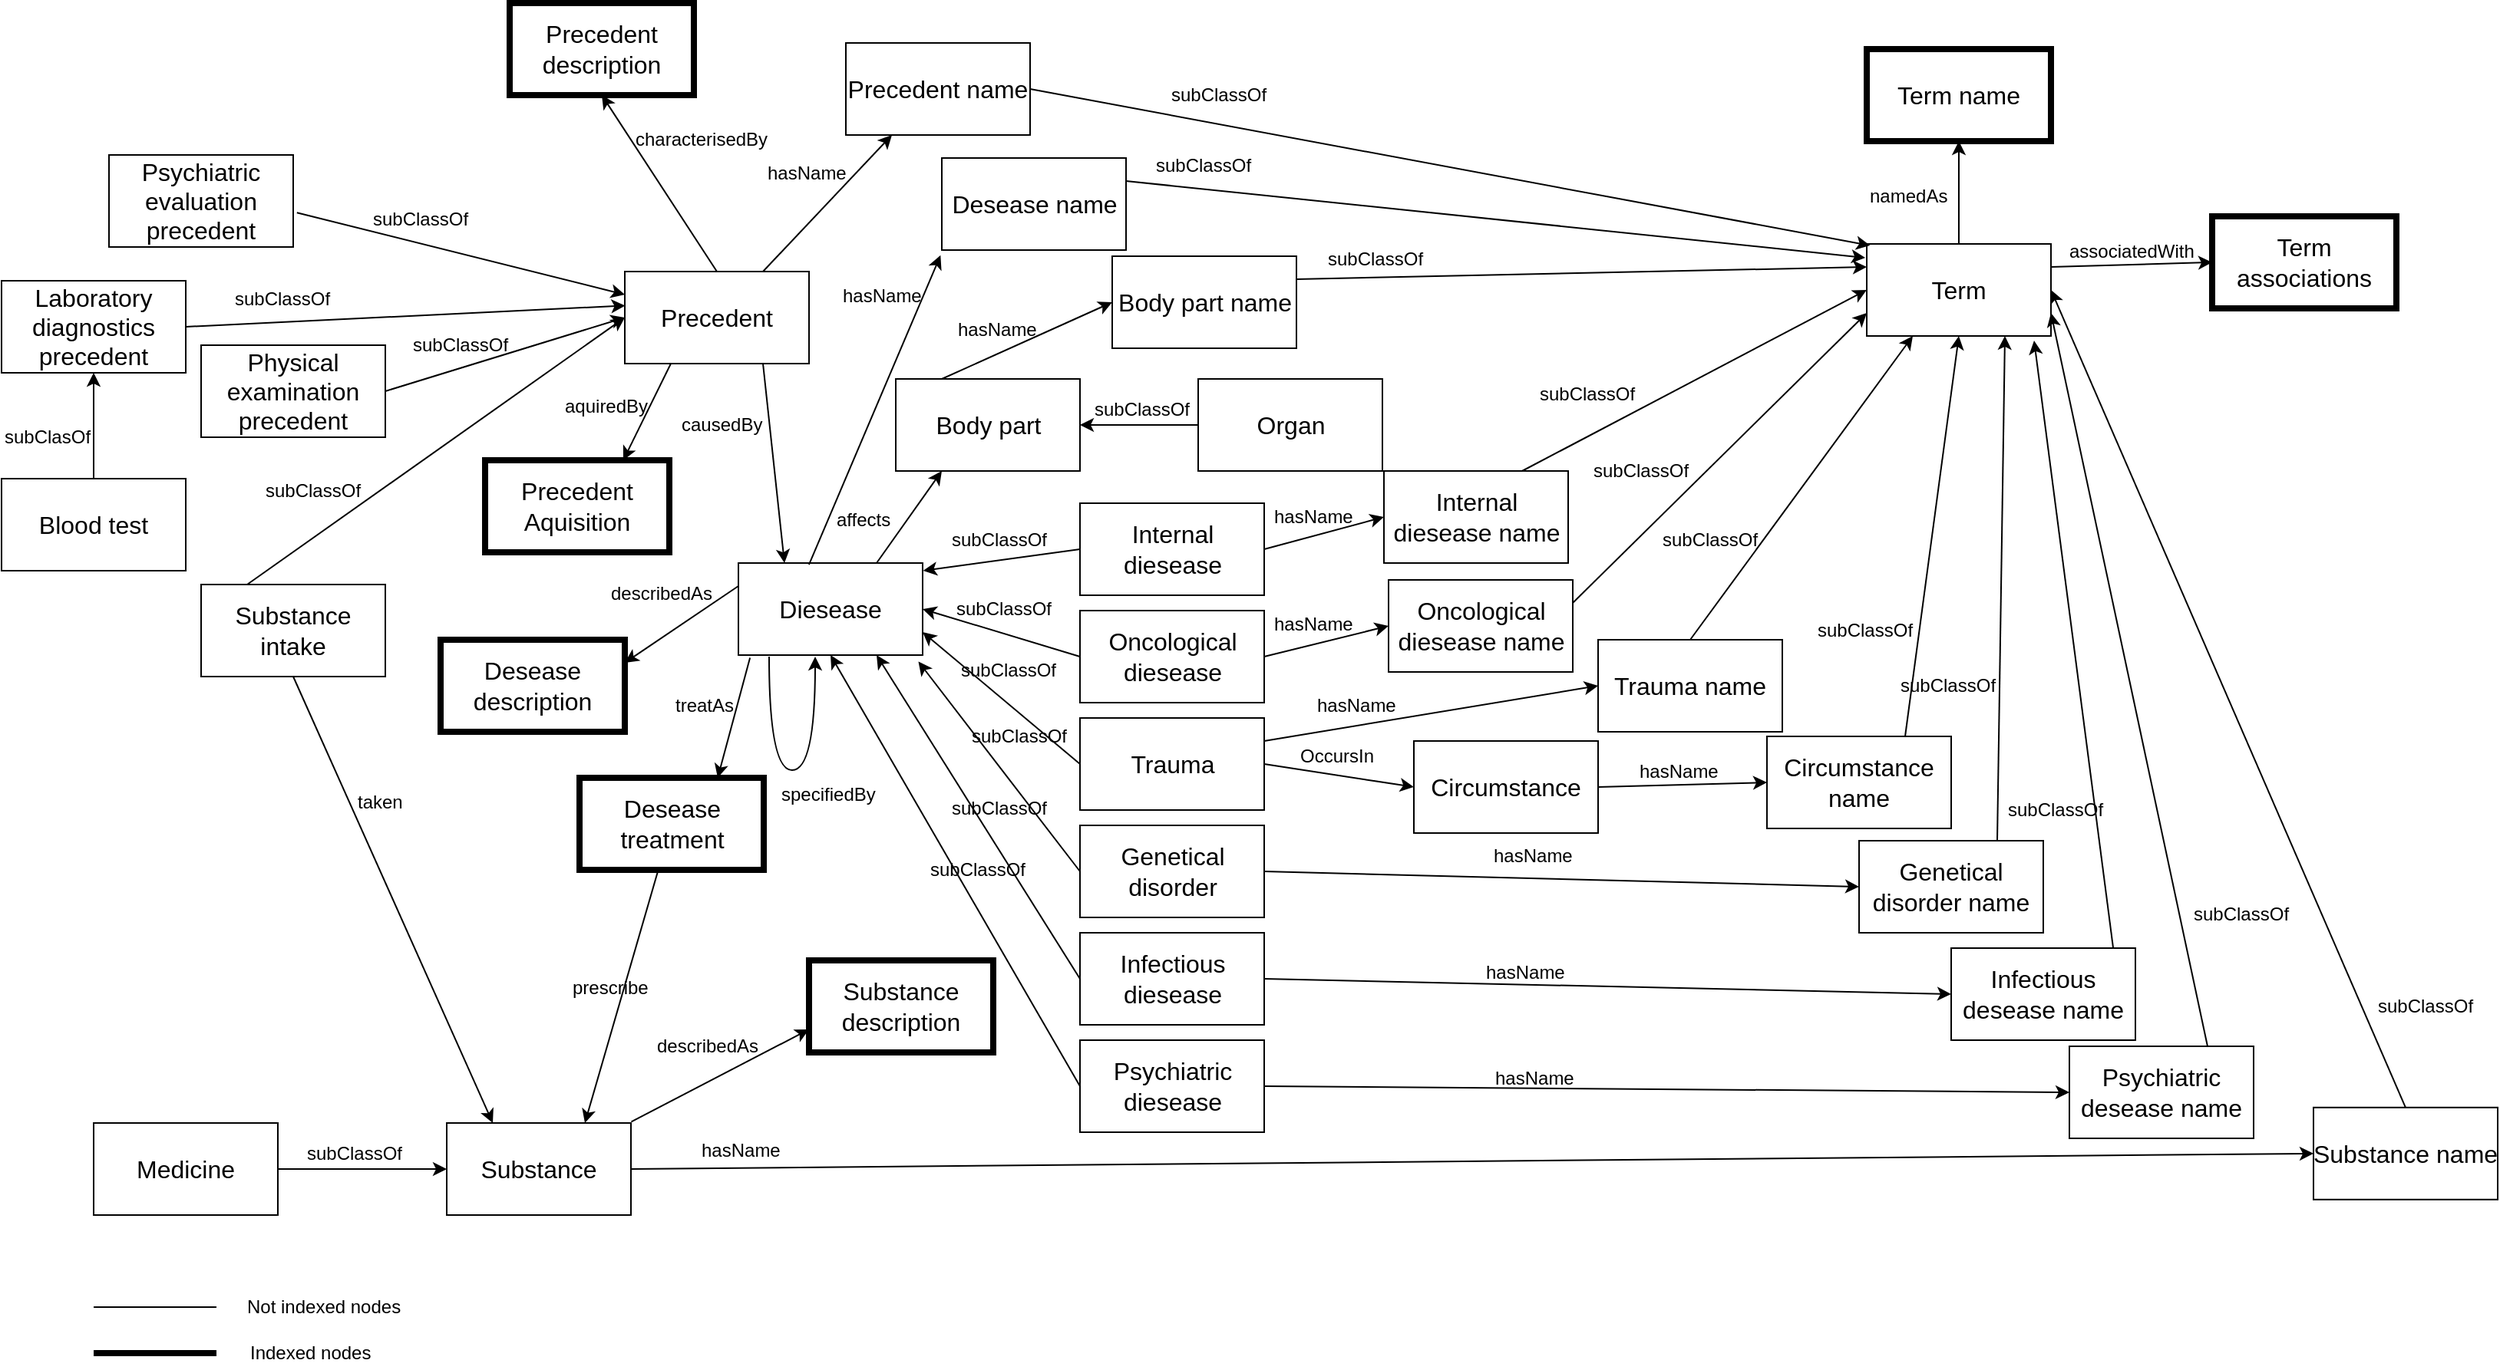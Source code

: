 <mxfile userAgent="Mozilla/5.0 (Windows NT 10.0; Win64; x64) AppleWebKit/537.36 (KHTML, like Gecko) Chrome/65.0.333.181 Safari/537.36" version="8.5.13" editor="www.draw.io" type="device"><diagram id="bc35490a-12e5-4a77-37b6-b48af3b06c4a" name="Page-1"><mxGraphModel dx="1046" dy="1813" grid="1" gridSize="10" guides="1" tooltips="1" connect="1" arrows="1" fold="1" page="1" pageScale="1" pageWidth="827" pageHeight="1169" background="#ffffff" math="0" shadow="0"><root><mxCell id="0"/><mxCell id="1" parent="0"/><mxCell id="2" value="&lt;font style=&quot;font-size: 16px&quot;&gt;Diesease&lt;/font&gt;" style="rounded=0;whiteSpace=wrap;html=1;" parent="1" vertex="1"><mxGeometry x="540" y="15" width="120" height="60" as="geometry"/></mxCell><mxCell id="4" value="&lt;font style=&quot;font-size: 16px&quot;&gt;Body part&lt;/font&gt;" style="rounded=0;whiteSpace=wrap;html=1;" parent="1" vertex="1"><mxGeometry x="642.5" y="-105" width="120" height="60" as="geometry"/></mxCell><mxCell id="5" value="&lt;font style=&quot;font-size: 16px&quot;&gt;Organ&lt;/font&gt;" style="rounded=0;whiteSpace=wrap;html=1;" parent="1" vertex="1"><mxGeometry x="839.5" y="-105" width="120" height="60" as="geometry"/></mxCell><mxCell id="7" value="subClassOf" style="text;html=1;strokeColor=none;fillColor=none;align=center;verticalAlign=middle;whiteSpace=wrap;rounded=0;" parent="1" vertex="1"><mxGeometry x="782.5" y="-95" width="40" height="20" as="geometry"/></mxCell><mxCell id="9" value="&lt;font style=&quot;font-size: 16px&quot;&gt;Internal diesease&lt;/font&gt;" style="rounded=0;whiteSpace=wrap;html=1;" parent="1" vertex="1"><mxGeometry x="762.5" y="-24" width="120" height="60" as="geometry"/></mxCell><mxCell id="11" value="&lt;font style=&quot;font-size: 16px&quot;&gt;Oncological diesease&lt;/font&gt;" style="rounded=0;whiteSpace=wrap;html=1;" parent="1" vertex="1"><mxGeometry x="762.5" y="46" width="120" height="60" as="geometry"/></mxCell><mxCell id="12" value="&lt;font style=&quot;font-size: 16px&quot;&gt;Trauma&lt;/font&gt;" style="rounded=0;whiteSpace=wrap;html=1;" parent="1" vertex="1"><mxGeometry x="762.5" y="116" width="120" height="60" as="geometry"/></mxCell><mxCell id="13" value="&lt;font style=&quot;font-size: 16px&quot;&gt;Genetical disorder&lt;/font&gt;" style="rounded=0;whiteSpace=wrap;html=1;" parent="1" vertex="1"><mxGeometry x="762.5" y="186" width="120" height="60" as="geometry"/></mxCell><mxCell id="14" value="&lt;font style=&quot;font-size: 16px&quot;&gt;Infectious diesease&lt;/font&gt;" style="rounded=0;whiteSpace=wrap;html=1;" parent="1" vertex="1"><mxGeometry x="762.5" y="256" width="120" height="60" as="geometry"/></mxCell><mxCell id="15" value="&lt;font style=&quot;font-size: 16px&quot;&gt;Psychiatric diesease&lt;/font&gt;" style="rounded=0;whiteSpace=wrap;html=1;" parent="1" vertex="1"><mxGeometry x="762.5" y="326" width="120" height="60" as="geometry"/></mxCell><mxCell id="16" value="" style="endArrow=classic;html=1;exitX=0;exitY=0.5;entryX=1.003;entryY=0.083;entryPerimeter=0;" parent="1" source="9" target="2" edge="1"><mxGeometry width="50" height="50" relative="1" as="geometry"><mxPoint x="632.5" y="56" as="sourcePoint"/><mxPoint x="612.5" y="146" as="targetPoint"/></mxGeometry></mxCell><mxCell id="17" value="" style="endArrow=classic;html=1;exitX=0;exitY=0.5;entryX=1;entryY=0.5;" parent="1" source="11" target="2" edge="1"><mxGeometry width="50" height="50" relative="1" as="geometry"><mxPoint x="672.5" y="266" as="sourcePoint"/><mxPoint x="666.5" y="148" as="targetPoint"/></mxGeometry></mxCell><mxCell id="18" value="" style="endArrow=classic;html=1;exitX=0;exitY=0.5;entryX=1;entryY=0.75;" parent="1" source="12" target="2" edge="1"><mxGeometry width="50" height="50" relative="1" as="geometry"><mxPoint x="692.5" y="286" as="sourcePoint"/><mxPoint x="682.5" y="161" as="targetPoint"/></mxGeometry></mxCell><mxCell id="19" value="" style="endArrow=classic;html=1;exitX=0;exitY=0.5;entryX=0.977;entryY=1.07;entryPerimeter=0;" parent="1" source="13" target="2" edge="1"><mxGeometry width="50" height="50" relative="1" as="geometry"><mxPoint x="652.5" y="296" as="sourcePoint"/><mxPoint x="682.5" y="176" as="targetPoint"/></mxGeometry></mxCell><mxCell id="20" value="" style="endArrow=classic;html=1;exitX=0;exitY=0.5;entryX=0.75;entryY=1;" parent="1" source="14" target="2" edge="1"><mxGeometry width="50" height="50" relative="1" as="geometry"><mxPoint x="602.5" y="316" as="sourcePoint"/><mxPoint x="652.5" y="206" as="targetPoint"/></mxGeometry></mxCell><mxCell id="21" value="" style="endArrow=classic;html=1;exitX=0;exitY=0.5;entryX=0.5;entryY=1;" parent="1" source="15" target="2" edge="1"><mxGeometry width="50" height="50" relative="1" as="geometry"><mxPoint x="612.5" y="356" as="sourcePoint"/><mxPoint x="622.5" y="206" as="targetPoint"/></mxGeometry></mxCell><mxCell id="22" value="subClassOf" style="text;html=1;strokeColor=none;fillColor=none;align=center;verticalAlign=middle;whiteSpace=wrap;rounded=0;" parent="1" vertex="1"><mxGeometry x="675.5" y="205" width="40" height="20" as="geometry"/></mxCell><mxCell id="23" value="subClassOf" style="text;html=1;strokeColor=none;fillColor=none;align=center;verticalAlign=middle;whiteSpace=wrap;rounded=0;" parent="1" vertex="1"><mxGeometry x="690" y="-10" width="40" height="20" as="geometry"/></mxCell><mxCell id="24" value="subClassOf" style="text;html=1;strokeColor=none;fillColor=none;align=center;verticalAlign=middle;whiteSpace=wrap;rounded=0;" parent="1" vertex="1"><mxGeometry x="692.5" y="35" width="40" height="20" as="geometry"/></mxCell><mxCell id="25" value="subClassOf" style="text;html=1;strokeColor=none;fillColor=none;align=center;verticalAlign=middle;whiteSpace=wrap;rounded=0;" parent="1" vertex="1"><mxGeometry x="695.5" y="75" width="40" height="20" as="geometry"/></mxCell><mxCell id="26" value="subClassOf" style="text;html=1;strokeColor=none;fillColor=none;align=center;verticalAlign=middle;whiteSpace=wrap;rounded=0;" parent="1" vertex="1"><mxGeometry x="702.5" y="118" width="40" height="20" as="geometry"/></mxCell><mxCell id="27" value="subClassOf" style="text;html=1;strokeColor=none;fillColor=none;align=center;verticalAlign=middle;whiteSpace=wrap;rounded=0;" parent="1" vertex="1"><mxGeometry x="690" y="165" width="40" height="20" as="geometry"/></mxCell><mxCell id="33" value="" style="endArrow=classic;html=1;exitX=0.75;exitY=0;entryX=0.25;entryY=1;" parent="1" source="2" target="4" edge="1"><mxGeometry width="50" height="50" relative="1" as="geometry"><mxPoint x="460" y="150" as="sourcePoint"/><mxPoint x="690" y="-80" as="targetPoint"/></mxGeometry></mxCell><mxCell id="34" value="affects" style="text;html=1;resizable=0;points=[];autosize=1;align=left;verticalAlign=top;spacingTop=-4;" parent="1" vertex="1"><mxGeometry x="601.5" y="-23" width="50" height="20" as="geometry"/></mxCell><mxCell id="35" value="" style="endArrow=classic;html=1;exitX=0;exitY=0.5;entryX=1;entryY=0.5;" parent="1" source="5" target="4" edge="1"><mxGeometry width="50" height="50" relative="1" as="geometry"><mxPoint x="770" y="-20" as="sourcePoint"/><mxPoint x="820" y="-70" as="targetPoint"/></mxGeometry></mxCell><mxCell id="36" value="&lt;span style=&quot;font-size: 16px&quot;&gt;Precedent&lt;/span&gt;" style="rounded=0;whiteSpace=wrap;html=1;" parent="1" vertex="1"><mxGeometry x="466" y="-175" width="120" height="60" as="geometry"/></mxCell><mxCell id="37" value="" style="endArrow=classic;html=1;exitX=0.75;exitY=1;entryX=0.25;entryY=0;" parent="1" source="36" target="2" edge="1"><mxGeometry width="50" height="50" relative="1" as="geometry"><mxPoint x="510" y="100" as="sourcePoint"/><mxPoint x="460" y="150" as="targetPoint"/></mxGeometry></mxCell><mxCell id="38" value="causedBy" style="text;html=1;resizable=0;points=[];autosize=1;align=left;verticalAlign=top;spacingTop=-4;" parent="1" vertex="1"><mxGeometry x="501" y="-85" width="70" height="20" as="geometry"/></mxCell><mxCell id="39" value="&lt;span style=&quot;font-size: 16px&quot;&gt;Physical examination precedent&lt;/span&gt;" style="rounded=0;whiteSpace=wrap;html=1;" parent="1" vertex="1"><mxGeometry x="190" y="-127" width="120" height="60" as="geometry"/></mxCell><mxCell id="40" value="" style="endArrow=classic;html=1;exitX=0.25;exitY=1;entryX=0.75;entryY=0;" parent="1" source="36" target="78" edge="1"><mxGeometry width="50" height="50" relative="1" as="geometry"><mxPoint x="445.571" y="-298.571" as="sourcePoint"/><mxPoint x="445" y="-259" as="targetPoint"/></mxGeometry></mxCell><mxCell id="41" value="subClassOf" style="text;html=1;resizable=0;points=[];autosize=1;align=left;verticalAlign=top;spacingTop=-4;" parent="1" vertex="1"><mxGeometry x="230" y="-42" width="80" height="20" as="geometry"/></mxCell><mxCell id="42" value="&lt;span style=&quot;font-size: 16px&quot;&gt;Laboratory diagnostics precedent&lt;/span&gt;" style="rounded=0;whiteSpace=wrap;html=1;" parent="1" vertex="1"><mxGeometry x="60" y="-169" width="120" height="60" as="geometry"/></mxCell><mxCell id="43" value="" style="endArrow=classic;html=1;exitX=1;exitY=0.5;entryX=0.002;entryY=0.37;entryPerimeter=0;" parent="1" source="42" target="36" edge="1"><mxGeometry width="50" height="50" relative="1" as="geometry"><mxPoint x="625" y="-367" as="sourcePoint"/><mxPoint x="170" y="-150" as="targetPoint"/></mxGeometry></mxCell><mxCell id="44" value="aquiredBy" style="text;html=1;resizable=0;points=[];autosize=1;align=left;verticalAlign=top;spacingTop=-4;" parent="1" vertex="1"><mxGeometry x="425" y="-97" width="70" height="20" as="geometry"/></mxCell><mxCell id="45" value="&lt;span style=&quot;font-size: 16px&quot;&gt;Psychiatric evaluation precedent&lt;/span&gt;" style="rounded=0;whiteSpace=wrap;html=1;" parent="1" vertex="1"><mxGeometry x="130" y="-251" width="120" height="60" as="geometry"/></mxCell><mxCell id="46" value="subClassOf" style="text;html=1;resizable=0;points=[];autosize=1;align=left;verticalAlign=top;spacingTop=-4;" parent="1" vertex="1"><mxGeometry x="300" y="-219" width="80" height="20" as="geometry"/></mxCell><mxCell id="47" value="" style="endArrow=classic;html=1;exitX=1.02;exitY=0.627;exitPerimeter=0;entryX=0;entryY=0.25;" parent="1" source="45" target="36" edge="1"><mxGeometry width="50" height="50" relative="1" as="geometry"><mxPoint x="695" y="-175" as="sourcePoint"/><mxPoint x="280" y="-249" as="targetPoint"/></mxGeometry></mxCell><mxCell id="48" value="&lt;span style=&quot;font-size: 16px&quot;&gt;Blood test&lt;/span&gt;" style="rounded=0;whiteSpace=wrap;html=1;" parent="1" vertex="1"><mxGeometry x="60" y="-40" width="120" height="60" as="geometry"/></mxCell><mxCell id="49" value="" style="endArrow=classic;html=1;exitX=0.5;exitY=0;entryX=0.5;entryY=1;" parent="1" source="48" target="42" edge="1"><mxGeometry width="50" height="50" relative="1" as="geometry"><mxPoint x="290.5" y="-308" as="sourcePoint"/><mxPoint x="350.5" y="-358" as="targetPoint"/></mxGeometry></mxCell><mxCell id="50" value="subClasOf" style="text;html=1;resizable=0;points=[];autosize=1;align=left;verticalAlign=top;spacingTop=-4;" parent="1" vertex="1"><mxGeometry x="60" y="-77" width="70" height="20" as="geometry"/></mxCell><mxCell id="53" value="&lt;font style=&quot;font-size: 16px&quot;&gt;Desease description&lt;/font&gt;" style="rounded=0;whiteSpace=wrap;html=1;strokeWidth=4;" parent="1" vertex="1"><mxGeometry x="346" y="65" width="120" height="60" as="geometry"/></mxCell><mxCell id="54" value="&lt;font style=&quot;font-size: 16px&quot;&gt;Desease treatment&lt;/font&gt;" style="rounded=0;whiteSpace=wrap;html=1;strokeWidth=4;" parent="1" vertex="1"><mxGeometry x="436.5" y="155" width="120" height="60" as="geometry"/></mxCell><mxCell id="55" value="&lt;span style=&quot;font-size: 16px&quot;&gt;Substance intake&lt;/span&gt;" style="rounded=0;whiteSpace=wrap;html=1;" parent="1" vertex="1"><mxGeometry x="190" y="29" width="120" height="60" as="geometry"/></mxCell><mxCell id="56" value="" style="endArrow=classic;html=1;exitX=0.25;exitY=0;entryX=0;entryY=0.5;" parent="1" source="55" target="36" edge="1"><mxGeometry width="50" height="50" relative="1" as="geometry"><mxPoint x="530" y="-171" as="sourcePoint"/><mxPoint x="220" y="-70" as="targetPoint"/></mxGeometry></mxCell><mxCell id="57" value="subClassOf" style="text;html=1;resizable=0;points=[];autosize=1;align=left;verticalAlign=top;spacingTop=-4;" parent="1" vertex="1"><mxGeometry x="326" y="-137" width="80" height="20" as="geometry"/></mxCell><mxCell id="58" value="" style="endArrow=classic;html=1;entryX=0.75;entryY=0;exitX=0.063;exitY=1.03;exitPerimeter=0;" parent="1" source="2" target="54" edge="1"><mxGeometry width="50" height="50" relative="1" as="geometry"><mxPoint x="500" y="150" as="sourcePoint"/><mxPoint x="550" y="100" as="targetPoint"/></mxGeometry></mxCell><mxCell id="59" value="treatAs" style="text;html=1;resizable=0;points=[];autosize=1;align=left;verticalAlign=top;spacingTop=-4;" parent="1" vertex="1"><mxGeometry x="496.5" y="98" width="50" height="20" as="geometry"/></mxCell><mxCell id="60" value="&lt;span style=&quot;font-size: 16px&quot;&gt;Substance&lt;/span&gt;" style="rounded=0;whiteSpace=wrap;html=1;" parent="1" vertex="1"><mxGeometry x="350" y="380" width="120" height="60" as="geometry"/></mxCell><mxCell id="62" value="" style="endArrow=classic;html=1;entryX=0.75;entryY=0;" parent="1" source="54" target="60" edge="1"><mxGeometry width="50" height="50" relative="1" as="geometry"><mxPoint x="340" y="180" as="sourcePoint"/><mxPoint x="393" y="124" as="targetPoint"/></mxGeometry></mxCell><mxCell id="63" value="prescribe" style="text;html=1;resizable=0;points=[];autosize=1;align=left;verticalAlign=top;spacingTop=-4;" parent="1" vertex="1"><mxGeometry x="430" y="282" width="60" height="20" as="geometry"/></mxCell><mxCell id="64" value="" style="endArrow=classic;html=1;exitX=0.5;exitY=1;entryX=0.25;entryY=0;" parent="1" source="55" target="60" edge="1"><mxGeometry width="50" height="50" relative="1" as="geometry"><mxPoint x="140" y="-190" as="sourcePoint"/><mxPoint x="190" y="-240" as="targetPoint"/></mxGeometry></mxCell><mxCell id="65" value="taken" style="text;html=1;resizable=0;points=[];autosize=1;align=left;verticalAlign=top;spacingTop=-4;" parent="1" vertex="1"><mxGeometry x="290" y="161" width="40" height="20" as="geometry"/></mxCell><mxCell id="66" value="&lt;span style=&quot;font-size: 16px&quot;&gt;Medicine&lt;/span&gt;" style="rounded=0;whiteSpace=wrap;html=1;" parent="1" vertex="1"><mxGeometry x="120" y="380" width="120" height="60" as="geometry"/></mxCell><mxCell id="68" value="" style="endArrow=classic;html=1;exitX=1;exitY=0.5;entryX=0;entryY=0.5;" parent="1" source="66" target="60" edge="1"><mxGeometry width="50" height="50" relative="1" as="geometry"><mxPoint x="273" y="534" as="sourcePoint"/><mxPoint x="323" y="484" as="targetPoint"/></mxGeometry></mxCell><mxCell id="69" value="subClassOf" style="text;html=1;strokeColor=none;fillColor=none;align=center;verticalAlign=middle;whiteSpace=wrap;rounded=0;" parent="1" vertex="1"><mxGeometry x="270" y="390" width="40" height="20" as="geometry"/></mxCell><mxCell id="72" value="" style="endArrow=classic;html=1;exitX=0;exitY=0.25;entryX=1;entryY=0.25;" parent="1" source="2" target="53" edge="1"><mxGeometry width="50" height="50" relative="1" as="geometry"><mxPoint x="612.5" y="207" as="sourcePoint"/><mxPoint x="490" y="160" as="targetPoint"/></mxGeometry></mxCell><mxCell id="74" value="describedAs" style="text;html=1;resizable=0;points=[];autosize=1;align=left;verticalAlign=top;spacingTop=-4;" parent="1" vertex="1"><mxGeometry x="455" y="25" width="80" height="20" as="geometry"/></mxCell><mxCell id="75" value="&lt;span style=&quot;font-size: 16px&quot;&gt;Circumstance&lt;/span&gt;" style="rounded=0;whiteSpace=wrap;html=1;" parent="1" vertex="1"><mxGeometry x="980" y="131" width="120" height="60" as="geometry"/></mxCell><mxCell id="76" value="" style="endArrow=classic;html=1;exitX=1;exitY=0.5;entryX=0;entryY=0.5;" parent="1" source="12" target="75" edge="1"><mxGeometry width="50" height="50" relative="1" as="geometry"><mxPoint x="1002.5" y="251" as="sourcePoint"/><mxPoint x="1052.5" y="201" as="targetPoint"/></mxGeometry></mxCell><mxCell id="77" value="OccursIn" style="text;html=1;resizable=0;points=[];autosize=1;align=left;verticalAlign=top;spacingTop=-4;" parent="1" vertex="1"><mxGeometry x="903.5" y="131" width="60" height="20" as="geometry"/></mxCell><mxCell id="78" value="&lt;span style=&quot;font-size: 16px&quot;&gt;Precedent Aquisition&lt;/span&gt;" style="rounded=0;whiteSpace=wrap;html=1;strokeWidth=4;" parent="1" vertex="1"><mxGeometry x="375" y="-52" width="120" height="60" as="geometry"/></mxCell><mxCell id="79" value="" style="endArrow=classic;html=1;exitX=1;exitY=0.5;entryX=0;entryY=0.5;" parent="1" source="39" target="36" edge="1"><mxGeometry width="50" height="50" relative="1" as="geometry"><mxPoint x="520" y="-97" as="sourcePoint"/><mxPoint x="570" y="-147" as="targetPoint"/></mxGeometry></mxCell><mxCell id="80" value="subClassOf" style="text;html=1;resizable=0;points=[];autosize=1;align=left;verticalAlign=top;spacingTop=-4;" parent="1" vertex="1"><mxGeometry x="210" y="-167" width="80" height="20" as="geometry"/></mxCell><mxCell id="81" value="&lt;span style=&quot;font-size: 16px&quot;&gt;Term&lt;/span&gt;" style="rounded=0;whiteSpace=wrap;html=1;" parent="1" vertex="1"><mxGeometry x="1275" y="-193" width="120" height="60" as="geometry"/></mxCell><mxCell id="82" value="&lt;span style=&quot;font-size: 16px&quot;&gt;Term associations&lt;/span&gt;" style="rounded=0;whiteSpace=wrap;html=1;strokeWidth=4;" parent="1" vertex="1"><mxGeometry x="1500" y="-211" width="120" height="60" as="geometry"/></mxCell><mxCell id="83" value="" style="endArrow=classic;html=1;exitX=1;exitY=0.25;entryX=0;entryY=0.5;" parent="1" source="81" target="82" edge="1"><mxGeometry width="50" height="50" relative="1" as="geometry"><mxPoint x="1395" y="-19" as="sourcePoint"/><mxPoint x="1445" y="-69" as="targetPoint"/></mxGeometry></mxCell><mxCell id="84" value="&lt;span style=&quot;font-size: 16px&quot;&gt;Term name&lt;/span&gt;" style="rounded=0;whiteSpace=wrap;html=1;labelBackgroundColor=none;strokeWidth=4;" parent="1" vertex="1"><mxGeometry x="1275" y="-320" width="120" height="60" as="geometry"/></mxCell><mxCell id="85" value="associatedWith" style="text;html=1;resizable=0;points=[];autosize=1;align=left;verticalAlign=top;spacingTop=-4;" parent="1" vertex="1"><mxGeometry x="1405" y="-198" width="100" height="20" as="geometry"/></mxCell><mxCell id="86" value="" style="endArrow=classic;html=1;exitX=0.5;exitY=0;entryX=0.5;entryY=1;" parent="1" source="81" target="84" edge="1"><mxGeometry width="50" height="50" relative="1" as="geometry"><mxPoint x="1345" y="-39" as="sourcePoint"/><mxPoint x="1435" y="-219" as="targetPoint"/></mxGeometry></mxCell><mxCell id="87" value="namedAs&lt;br&gt;" style="text;html=1;resizable=0;points=[];autosize=1;align=left;verticalAlign=top;spacingTop=-4;" parent="1" vertex="1"><mxGeometry x="1275" y="-234" width="70" height="20" as="geometry"/></mxCell><mxCell id="88" value="&lt;span style=&quot;font-size: 16px&quot;&gt;Precedent name&lt;/span&gt;" style="rounded=0;whiteSpace=wrap;html=1;" parent="1" vertex="1"><mxGeometry x="610" y="-324" width="120" height="60" as="geometry"/></mxCell><mxCell id="89" value="&lt;span style=&quot;font-size: 16px&quot;&gt;Desease name&lt;/span&gt;" style="rounded=0;whiteSpace=wrap;html=1;" parent="1" vertex="1"><mxGeometry x="672.5" y="-249" width="120" height="60" as="geometry"/></mxCell><mxCell id="90" value="&lt;span style=&quot;font-size: 16px&quot;&gt;Body part name&lt;/span&gt;" style="rounded=0;whiteSpace=wrap;html=1;" parent="1" vertex="1"><mxGeometry x="783.5" y="-185" width="120" height="60" as="geometry"/></mxCell><mxCell id="91" value="" style="endArrow=classic;html=1;exitX=0.75;exitY=0;entryX=0.25;entryY=1;" parent="1" source="36" target="88" edge="1"><mxGeometry width="50" height="50" relative="1" as="geometry"><mxPoint x="590" y="-180" as="sourcePoint"/><mxPoint x="640" y="-230" as="targetPoint"/></mxGeometry></mxCell><mxCell id="92" value="hasName" style="text;html=1;resizable=0;points=[];autosize=1;align=left;verticalAlign=top;spacingTop=-4;" parent="1" vertex="1"><mxGeometry x="556.5" y="-249" width="70" height="20" as="geometry"/></mxCell><mxCell id="93" value="" style="endArrow=classic;html=1;exitX=0.383;exitY=0.017;entryX=-0.007;entryY=1.057;exitPerimeter=0;entryPerimeter=0;" parent="1" source="2" target="89" edge="1"><mxGeometry width="50" height="50" relative="1" as="geometry"><mxPoint x="610" y="-90" as="sourcePoint"/><mxPoint x="660" y="-140" as="targetPoint"/></mxGeometry></mxCell><mxCell id="94" value="hasName" style="text;html=1;resizable=0;points=[];autosize=1;align=left;verticalAlign=top;spacingTop=-4;" parent="1" vertex="1"><mxGeometry x="605.5" y="-169" width="70" height="20" as="geometry"/></mxCell><mxCell id="95" value="" style="endArrow=classic;html=1;exitX=0.25;exitY=0;entryX=0;entryY=0.5;" parent="1" source="4" target="90" edge="1"><mxGeometry width="50" height="50" relative="1" as="geometry"><mxPoint x="640" y="-120" as="sourcePoint"/><mxPoint x="690" y="-170" as="targetPoint"/></mxGeometry></mxCell><mxCell id="96" value="hasName" style="text;html=1;resizable=0;points=[];autosize=1;align=left;verticalAlign=top;spacingTop=-4;" parent="1" vertex="1"><mxGeometry x="681" y="-147" width="70" height="20" as="geometry"/></mxCell><mxCell id="97" value="&lt;span style=&quot;font-size: 16px&quot;&gt;Substance&amp;nbsp;name&lt;/span&gt;" style="rounded=0;whiteSpace=wrap;html=1;strokeWidth=1;" parent="1" vertex="1"><mxGeometry x="1566" y="369.9" width="120" height="60" as="geometry"/></mxCell><mxCell id="98" value="" style="endArrow=classic;html=1;exitX=1;exitY=0.5;entryX=0;entryY=0.5;" parent="1" source="60" target="97" edge="1"><mxGeometry width="50" height="50" relative="1" as="geometry"><mxPoint x="373" y="-136" as="sourcePoint"/><mxPoint x="423" y="-186" as="targetPoint"/></mxGeometry></mxCell><mxCell id="100" value="&lt;span style=&quot;font-size: 16px&quot;&gt;Internal diesease name&lt;/span&gt;" style="rounded=0;whiteSpace=wrap;html=1;" parent="1" vertex="1"><mxGeometry x="960.5" y="-45" width="120" height="60" as="geometry"/></mxCell><mxCell id="101" value="&lt;span style=&quot;font-size: 16px&quot;&gt;Oncological diesease name&lt;br&gt;&lt;/span&gt;" style="rounded=0;whiteSpace=wrap;html=1;" parent="1" vertex="1"><mxGeometry x="963.5" y="26" width="120" height="60" as="geometry"/></mxCell><mxCell id="102" value="&lt;span style=&quot;font-size: 16px&quot;&gt;Trauma name&lt;/span&gt;" style="rounded=0;whiteSpace=wrap;html=1;" parent="1" vertex="1"><mxGeometry x="1100" y="65" width="120" height="60" as="geometry"/></mxCell><mxCell id="103" value="&lt;span style=&quot;font-size: 16px&quot;&gt;Circumstance name&lt;br&gt;&lt;/span&gt;" style="rounded=0;whiteSpace=wrap;html=1;" parent="1" vertex="1"><mxGeometry x="1210" y="128" width="120" height="60" as="geometry"/></mxCell><mxCell id="104" value="&lt;span style=&quot;font-size: 16px&quot;&gt;Genetical disorder name&lt;/span&gt;" style="rounded=0;whiteSpace=wrap;html=1;strokeWidth=1;" parent="1" vertex="1"><mxGeometry x="1270" y="196" width="120" height="60" as="geometry"/></mxCell><mxCell id="105" value="&lt;span style=&quot;font-size: 16px&quot;&gt;Infectious desease name&lt;/span&gt;" style="rounded=0;whiteSpace=wrap;html=1;strokeWidth=1;" parent="1" vertex="1"><mxGeometry x="1330" y="266" width="120" height="60" as="geometry"/></mxCell><mxCell id="106" value="&lt;span style=&quot;font-size: 16px&quot;&gt;Psychiatric desease name&lt;/span&gt;" style="rounded=0;whiteSpace=wrap;html=1;strokeWidth=1;" parent="1" vertex="1"><mxGeometry x="1407" y="330" width="120" height="60" as="geometry"/></mxCell><mxCell id="107" value="subClassOf" style="text;html=1;resizable=0;points=[];autosize=1;align=left;verticalAlign=top;spacingTop=-4;" parent="1" vertex="1"><mxGeometry x="819.5" y="-300" width="80" height="20" as="geometry"/></mxCell><mxCell id="108" value="" style="endArrow=classic;html=1;exitX=1;exitY=0.5;entryX=0.018;entryY=0.017;entryPerimeter=0;" parent="1" source="88" target="81" edge="1"><mxGeometry width="50" height="50" relative="1" as="geometry"><mxPoint x="940" y="-200" as="sourcePoint"/><mxPoint x="990" y="-250" as="targetPoint"/></mxGeometry></mxCell><mxCell id="109" value="subClassOf" style="text;html=1;resizable=0;points=[];autosize=1;align=left;verticalAlign=top;spacingTop=-4;" parent="1" vertex="1"><mxGeometry x="810" y="-254" width="80" height="20" as="geometry"/></mxCell><mxCell id="110" value="" style="endArrow=classic;html=1;exitX=1;exitY=0.25;entryX=-0.008;entryY=0.15;entryPerimeter=0;" parent="1" source="89" target="81" edge="1"><mxGeometry width="50" height="50" relative="1" as="geometry"><mxPoint x="1050" y="-80" as="sourcePoint"/><mxPoint x="1270" y="-190" as="targetPoint"/></mxGeometry></mxCell><mxCell id="111" value="" style="endArrow=classic;html=1;exitX=1;exitY=0.25;entryX=0;entryY=0.25;" parent="1" source="90" target="81" edge="1"><mxGeometry width="50" height="50" relative="1" as="geometry"><mxPoint x="1100" y="-100" as="sourcePoint"/><mxPoint x="1150" y="-150" as="targetPoint"/></mxGeometry></mxCell><mxCell id="112" value="subClassOf" style="text;html=1;resizable=0;points=[];autosize=1;align=left;verticalAlign=top;spacingTop=-4;" parent="1" vertex="1"><mxGeometry x="922" y="-193" width="80" height="20" as="geometry"/></mxCell><mxCell id="113" value="" style="endArrow=classic;html=1;exitX=0.75;exitY=0;entryX=0;entryY=0.5;" parent="1" source="100" target="81" edge="1"><mxGeometry width="50" height="50" relative="1" as="geometry"><mxPoint x="1160" y="-50" as="sourcePoint"/><mxPoint x="1210" y="-100" as="targetPoint"/></mxGeometry></mxCell><mxCell id="114" value="subClassOf" style="text;html=1;resizable=0;points=[];autosize=1;align=left;verticalAlign=top;spacingTop=-4;" parent="1" vertex="1"><mxGeometry x="1060" y="-105" width="80" height="20" as="geometry"/></mxCell><mxCell id="115" value="" style="endArrow=classic;html=1;exitX=1;exitY=0.25;entryX=0;entryY=0.75;" parent="1" source="101" target="81" edge="1"><mxGeometry width="50" height="50" relative="1" as="geometry"><mxPoint x="1190" y="-20" as="sourcePoint"/><mxPoint x="1240" y="-70" as="targetPoint"/></mxGeometry></mxCell><mxCell id="116" value="subClassOf" style="text;html=1;resizable=0;points=[];autosize=1;align=left;verticalAlign=top;spacingTop=-4;" parent="1" vertex="1"><mxGeometry x="1095" y="-55" width="80" height="20" as="geometry"/></mxCell><mxCell id="117" value="" style="endArrow=classic;html=1;exitX=1;exitY=0.5;entryX=0;entryY=0.5;" parent="1" source="9" target="100" edge="1"><mxGeometry width="50" height="50" relative="1" as="geometry"><mxPoint x="910" y="50" as="sourcePoint"/><mxPoint x="960" as="targetPoint"/></mxGeometry></mxCell><mxCell id="118" value="hasName" style="text;html=1;resizable=0;points=[];autosize=1;align=left;verticalAlign=top;spacingTop=-4;" parent="1" vertex="1"><mxGeometry x="887" y="-25" width="70" height="20" as="geometry"/></mxCell><mxCell id="119" value="" style="endArrow=classic;html=1;exitX=1;exitY=0.5;entryX=0;entryY=0.5;" parent="1" source="11" target="101" edge="1"><mxGeometry width="50" height="50" relative="1" as="geometry"><mxPoint x="910" y="70" as="sourcePoint"/><mxPoint x="960" y="20" as="targetPoint"/></mxGeometry></mxCell><mxCell id="120" value="hasName" style="text;html=1;resizable=0;points=[];autosize=1;align=left;verticalAlign=top;spacingTop=-4;" parent="1" vertex="1"><mxGeometry x="887" y="45" width="70" height="20" as="geometry"/></mxCell><mxCell id="121" value="" style="endArrow=classic;html=1;exitX=1;exitY=0.25;entryX=0;entryY=0.5;" parent="1" source="12" target="102" edge="1"><mxGeometry width="50" height="50" relative="1" as="geometry"><mxPoint x="920" y="260" as="sourcePoint"/><mxPoint x="970" y="210" as="targetPoint"/></mxGeometry></mxCell><mxCell id="122" value="hasName" style="text;html=1;resizable=0;points=[];autosize=1;align=left;verticalAlign=top;spacingTop=-4;" parent="1" vertex="1"><mxGeometry x="915" y="98" width="70" height="20" as="geometry"/></mxCell><mxCell id="123" value="" style="endArrow=classic;html=1;exitX=1;exitY=0.5;entryX=0;entryY=0.5;" parent="1" source="75" target="103" edge="1"><mxGeometry width="50" height="50" relative="1" as="geometry"><mxPoint x="1290" y="350" as="sourcePoint"/><mxPoint x="1340" y="300" as="targetPoint"/></mxGeometry></mxCell><mxCell id="124" value="hasName" style="text;html=1;resizable=0;points=[];autosize=1;align=left;verticalAlign=top;spacingTop=-4;" parent="1" vertex="1"><mxGeometry x="1125" y="141" width="70" height="20" as="geometry"/></mxCell><mxCell id="125" value="" style="endArrow=classic;html=1;exitX=1;exitY=0.5;entryX=0;entryY=0.5;" parent="1" source="13" target="104" edge="1"><mxGeometry width="50" height="50" relative="1" as="geometry"><mxPoint x="1060" y="310" as="sourcePoint"/><mxPoint x="1110" y="260" as="targetPoint"/></mxGeometry></mxCell><mxCell id="126" value="" style="endArrow=classic;html=1;exitX=1;exitY=0.5;entryX=0;entryY=0.5;" parent="1" source="14" target="105" edge="1"><mxGeometry width="50" height="50" relative="1" as="geometry"><mxPoint x="950" y="310" as="sourcePoint"/><mxPoint x="1000" y="260" as="targetPoint"/></mxGeometry></mxCell><mxCell id="127" value="" style="endArrow=classic;html=1;exitX=1;exitY=0.5;entryX=0;entryY=0.5;" parent="1" source="15" target="106" edge="1"><mxGeometry width="50" height="50" relative="1" as="geometry"><mxPoint x="990" y="400" as="sourcePoint"/><mxPoint x="1040" y="350" as="targetPoint"/></mxGeometry></mxCell><mxCell id="128" value="hasName" style="text;html=1;resizable=0;points=[];autosize=1;align=left;verticalAlign=top;spacingTop=-4;" parent="1" vertex="1"><mxGeometry x="1030" y="196" width="70" height="20" as="geometry"/></mxCell><mxCell id="129" value="hasName" style="text;html=1;resizable=0;points=[];autosize=1;align=left;verticalAlign=top;spacingTop=-4;" parent="1" vertex="1"><mxGeometry x="1025" y="272" width="70" height="20" as="geometry"/></mxCell><mxCell id="130" value="hasName" style="text;html=1;resizable=0;points=[];autosize=1;align=left;verticalAlign=top;spacingTop=-4;" parent="1" vertex="1"><mxGeometry x="1031" y="341" width="70" height="20" as="geometry"/></mxCell><mxCell id="131" value="" style="endArrow=classic;html=1;exitX=0.5;exitY=0;entryX=0.25;entryY=1;" parent="1" source="102" target="81" edge="1"><mxGeometry width="50" height="50" relative="1" as="geometry"><mxPoint x="1370" as="sourcePoint"/><mxPoint x="1420" y="-50" as="targetPoint"/></mxGeometry></mxCell><mxCell id="132" value="subClassOf" style="text;html=1;resizable=0;points=[];autosize=1;align=left;verticalAlign=top;spacingTop=-4;" parent="1" vertex="1"><mxGeometry x="1140" y="-10" width="80" height="20" as="geometry"/></mxCell><mxCell id="133" value="" style="endArrow=classic;html=1;exitX=0.75;exitY=0;entryX=0.5;entryY=1;" parent="1" source="103" target="81" edge="1"><mxGeometry width="50" height="50" relative="1" as="geometry"><mxPoint x="1310" y="110" as="sourcePoint"/><mxPoint x="1360" y="60" as="targetPoint"/></mxGeometry></mxCell><mxCell id="134" value="subClassOf" style="text;html=1;resizable=0;points=[];autosize=1;align=left;verticalAlign=top;spacingTop=-4;" parent="1" vertex="1"><mxGeometry x="1240.5" y="49" width="80" height="20" as="geometry"/></mxCell><mxCell id="135" value="" style="endArrow=classic;html=1;exitX=0.75;exitY=0;entryX=0.75;entryY=1;" parent="1" source="104" target="81" edge="1"><mxGeometry width="50" height="50" relative="1" as="geometry"><mxPoint x="1450" y="140" as="sourcePoint"/><mxPoint x="1500" y="90" as="targetPoint"/></mxGeometry></mxCell><mxCell id="136" value="subClassOf" style="text;html=1;resizable=0;points=[];autosize=1;align=left;verticalAlign=top;spacingTop=-4;" parent="1" vertex="1"><mxGeometry x="1295" y="85" width="80" height="20" as="geometry"/></mxCell><mxCell id="137" value="" style="endArrow=classic;html=1;exitX=0.88;exitY=0.007;exitPerimeter=0;" parent="1" source="105" edge="1"><mxGeometry width="50" height="50" relative="1" as="geometry"><mxPoint x="1490" y="140" as="sourcePoint"/><mxPoint x="1384" y="-130" as="targetPoint"/></mxGeometry></mxCell><mxCell id="138" value="subClassOf" style="text;html=1;resizable=0;points=[];autosize=1;align=left;verticalAlign=top;spacingTop=-4;" parent="1" vertex="1"><mxGeometry x="1365" y="166" width="80" height="20" as="geometry"/></mxCell><mxCell id="139" value="" style="endArrow=classic;html=1;exitX=0.75;exitY=0;entryX=1;entryY=0.75;" parent="1" source="106" target="81" edge="1"><mxGeometry width="50" height="50" relative="1" as="geometry"><mxPoint x="1490" y="150" as="sourcePoint"/><mxPoint x="1540" y="100" as="targetPoint"/></mxGeometry></mxCell><mxCell id="140" value="subClassOf" style="text;html=1;resizable=0;points=[];autosize=1;align=left;verticalAlign=top;spacingTop=-4;" parent="1" vertex="1"><mxGeometry x="1486" y="234" width="80" height="20" as="geometry"/></mxCell><mxCell id="142" value="" style="endArrow=classic;html=1;exitX=0.5;exitY=0;entryX=1;entryY=0.5;" parent="1" source="97" target="81" edge="1"><mxGeometry width="50" height="50" relative="1" as="geometry"><mxPoint x="1610" y="320" as="sourcePoint"/><mxPoint x="1420" y="-140" as="targetPoint"/></mxGeometry></mxCell><mxCell id="143" value="subClassOf" style="text;html=1;resizable=0;points=[];autosize=1;align=left;verticalAlign=top;spacingTop=-4;" parent="1" vertex="1"><mxGeometry x="1606" y="294" width="80" height="20" as="geometry"/></mxCell><mxCell id="144" value="hasName" style="text;html=1;resizable=0;points=[];autosize=1;align=left;verticalAlign=top;spacingTop=-4;" parent="1" vertex="1"><mxGeometry x="514" y="388" width="70" height="20" as="geometry"/></mxCell><mxCell id="146" value="&lt;span style=&quot;font-size: 16px&quot;&gt;Precedent description&lt;/span&gt;" style="rounded=0;whiteSpace=wrap;html=1;strokeWidth=4;" parent="1" vertex="1"><mxGeometry x="391" y="-350" width="120" height="60" as="geometry"/></mxCell><mxCell id="147" value="" style="endArrow=classic;html=1;entryX=0.5;entryY=1;exitX=0.5;exitY=0;" parent="1" source="36" target="146" edge="1"><mxGeometry width="50" height="50" relative="1" as="geometry"><mxPoint x="430" y="-190" as="sourcePoint"/><mxPoint x="480" y="-240" as="targetPoint"/></mxGeometry></mxCell><mxCell id="149" value="characterisedBy" style="text;html=1;resizable=0;points=[];autosize=1;align=left;verticalAlign=top;spacingTop=-4;" parent="1" vertex="1"><mxGeometry x="471" y="-271" width="100" height="20" as="geometry"/></mxCell><mxCell id="150" value="&lt;span style=&quot;font-size: 16px&quot;&gt;Substance description&lt;/span&gt;" style="rounded=0;whiteSpace=wrap;html=1;strokeWidth=4;" parent="1" vertex="1"><mxGeometry x="586" y="274" width="120" height="60" as="geometry"/></mxCell><mxCell id="151" value="" style="endArrow=classic;html=1;exitX=1.002;exitY=-0.013;exitPerimeter=0;entryX=0;entryY=0.75;" parent="1" source="60" target="150" edge="1"><mxGeometry width="50" height="50" relative="1" as="geometry"><mxPoint x="240" y="360" as="sourcePoint"/><mxPoint x="290" y="310" as="targetPoint"/></mxGeometry></mxCell><mxCell id="152" value="describedAs" style="text;html=1;resizable=0;points=[];autosize=1;align=left;verticalAlign=top;spacingTop=-4;" parent="1" vertex="1"><mxGeometry x="485" y="320" width="80" height="20" as="geometry"/></mxCell><mxCell id="154" value="" style="endArrow=none;html=1;" parent="1" edge="1"><mxGeometry width="50" height="50" relative="1" as="geometry"><mxPoint x="120" y="500" as="sourcePoint"/><mxPoint x="200" y="500" as="targetPoint"/></mxGeometry></mxCell><mxCell id="155" value="Not indexed nodes" style="text;html=1;resizable=0;points=[];autosize=1;align=left;verticalAlign=top;spacingTop=-4;" parent="1" vertex="1"><mxGeometry x="218" y="490" width="120" height="20" as="geometry"/></mxCell><mxCell id="156" value="Indexed nodes&lt;br&gt;" style="text;html=1;resizable=0;points=[];autosize=1;align=left;verticalAlign=top;spacingTop=-4;" parent="1" vertex="1"><mxGeometry x="220" y="520" width="90" height="20" as="geometry"/></mxCell><mxCell id="157" value="" style="endArrow=none;html=1;strokeWidth=4;" parent="1" edge="1"><mxGeometry width="50" height="50" relative="1" as="geometry"><mxPoint x="120" y="530" as="sourcePoint"/><mxPoint x="200" y="530" as="targetPoint"/></mxGeometry></mxCell><mxCell id="158" value="" style="endArrow=classic;html=1;strokeWidth=1;edgeStyle=orthogonalEdgeStyle;curved=1;" edge="1" parent="1"><mxGeometry width="50" height="50" relative="1" as="geometry"><mxPoint x="560" y="76" as="sourcePoint"/><mxPoint x="590" y="76" as="targetPoint"/><Array as="points"><mxPoint x="560" y="150"/><mxPoint x="590" y="150"/></Array></mxGeometry></mxCell><mxCell id="159" value="specifiedBy" style="text;html=1;resizable=0;points=[];autosize=1;align=left;verticalAlign=top;spacingTop=-4;" vertex="1" parent="1"><mxGeometry x="566" y="156" width="80" height="20" as="geometry"/></mxCell></root></mxGraphModel></diagram></mxfile>